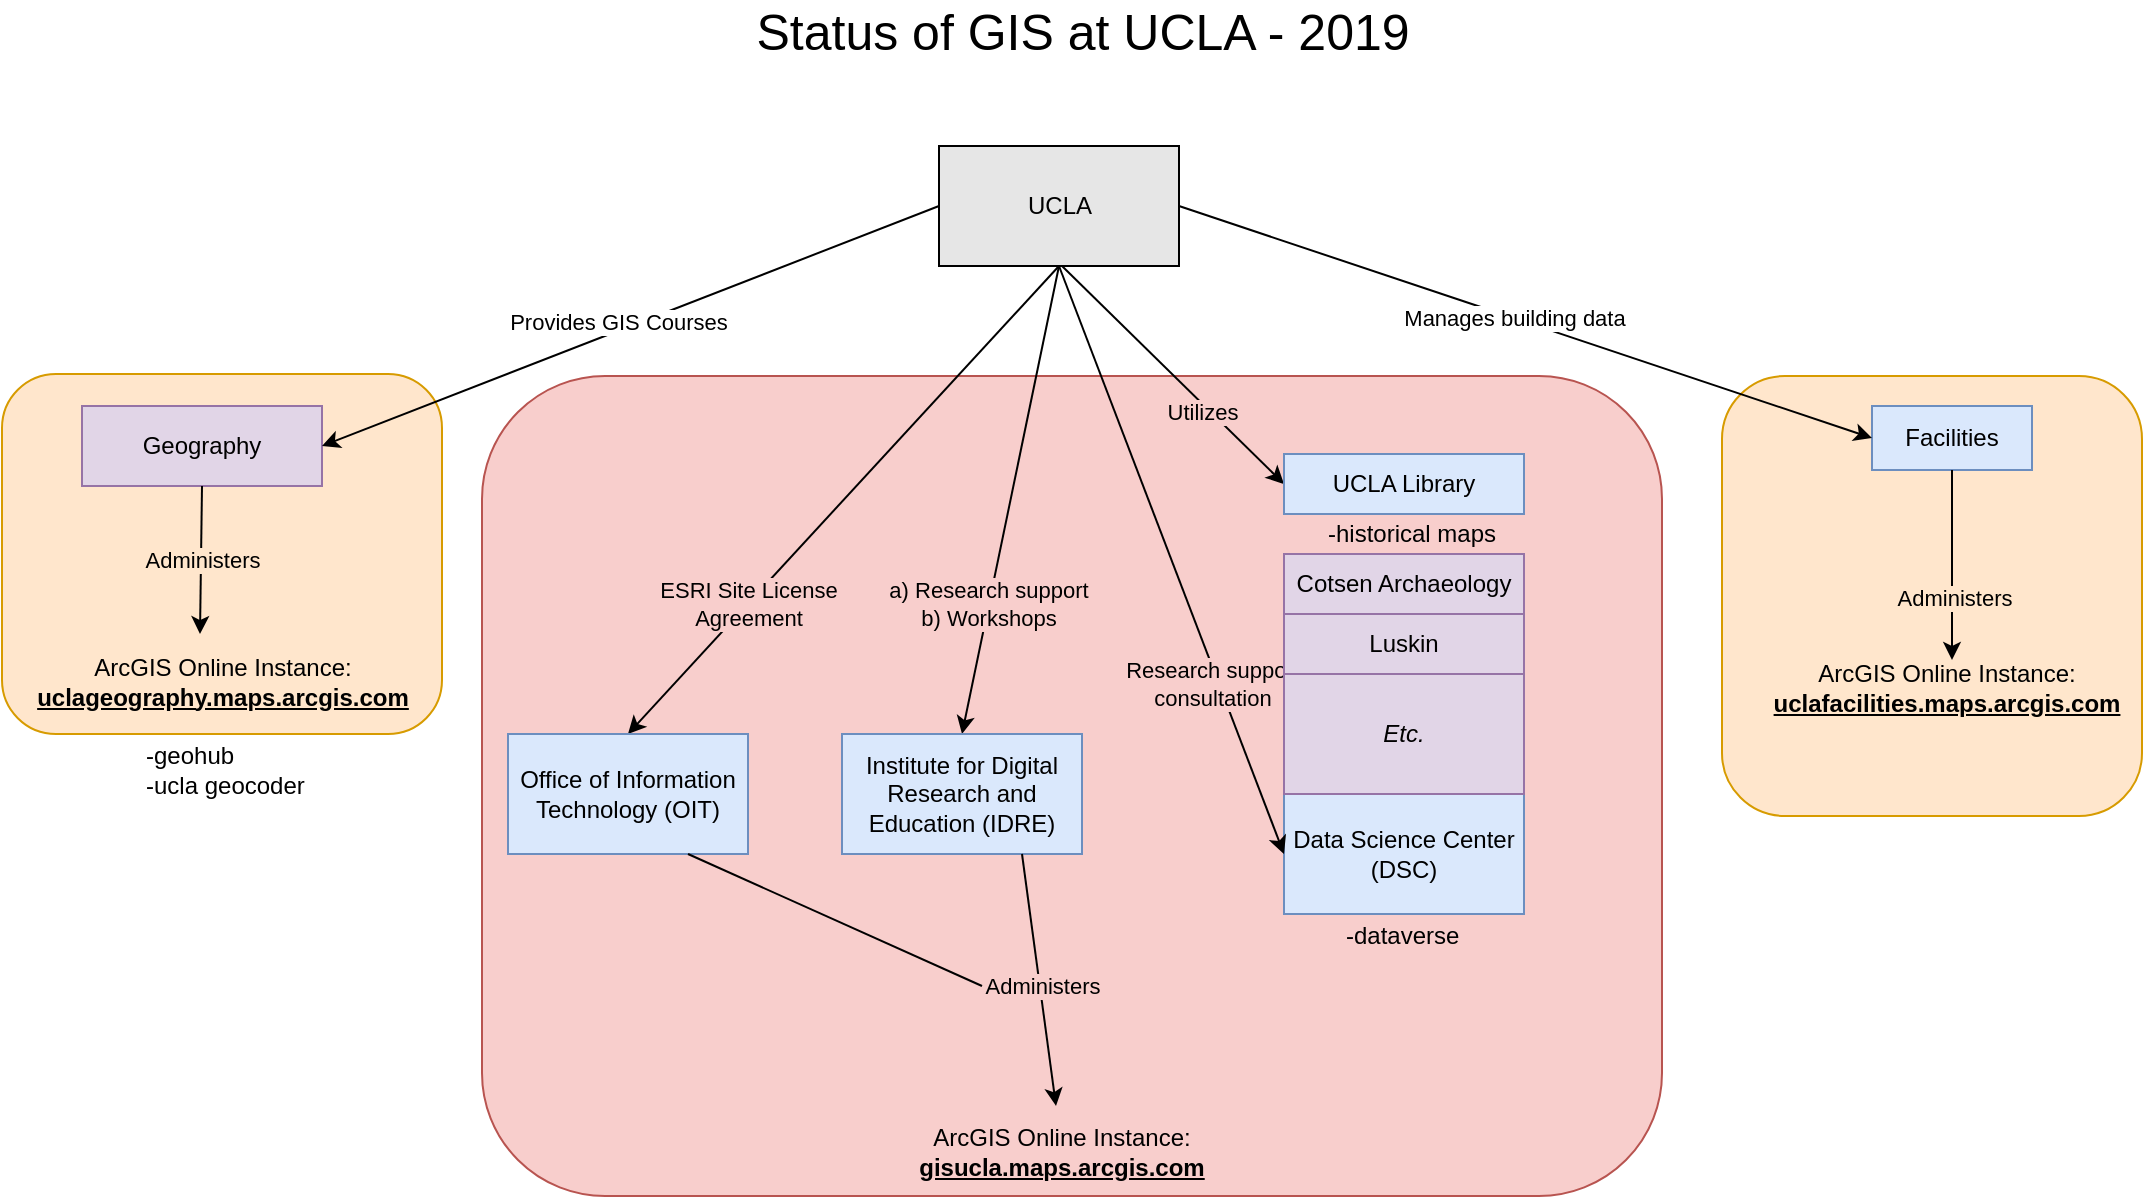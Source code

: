 <mxfile version="12.3.0" type="github" pages="1">
  <diagram id="TM56AApIJGsK2dMGK2SN" name="Page-1">
    <mxGraphModel dx="904" dy="553" grid="1" gridSize="10" guides="1" tooltips="1" connect="1" arrows="1" fold="1" page="1" pageScale="1" pageWidth="1100" pageHeight="850" math="0" shadow="0">
      <root>
        <mxCell id="0"/>
        <mxCell id="1" parent="0"/>
        <mxCell id="83t1UOICG0Fvpa5K2XZv-42" value="&lt;div align=&quot;right&quot;&gt;&lt;br&gt;&lt;/div&gt;&lt;div align=&quot;right&quot;&gt;&lt;br&gt;&lt;/div&gt;" style="rounded=1;whiteSpace=wrap;html=1;fillColor=#f8cecc;strokeColor=#b85450;align=right;" vertex="1" parent="1">
          <mxGeometry x="260" y="193" width="590" height="410" as="geometry"/>
        </mxCell>
        <mxCell id="83t1UOICG0Fvpa5K2XZv-34" value="" style="rounded=1;whiteSpace=wrap;html=1;align=center;fillColor=#FFE6CC;strokeColor=#d79b00;" vertex="1" parent="1">
          <mxGeometry x="880" y="193" width="210" height="220" as="geometry"/>
        </mxCell>
        <mxCell id="83t1UOICG0Fvpa5K2XZv-11" value="" style="rounded=1;whiteSpace=wrap;html=1;align=center;fillColor=#FFE6CC;strokeColor=#d79b00;" vertex="1" parent="1">
          <mxGeometry x="20" y="192" width="220" height="180" as="geometry"/>
        </mxCell>
        <mxCell id="xH67i2G3ats3fvDuuUHO-1" value="UCLA" style="rounded=0;whiteSpace=wrap;html=1;fillColor=#E6E6E6;strokeColor=#000000;" parent="1" vertex="1">
          <mxGeometry x="488.5" y="78" width="120" height="60" as="geometry"/>
        </mxCell>
        <mxCell id="xH67i2G3ats3fvDuuUHO-2" value="Geography" style="rounded=0;whiteSpace=wrap;html=1;fillColor=#e1d5e7;strokeColor=#9673a6;" parent="1" vertex="1">
          <mxGeometry x="60" y="208" width="120" height="40" as="geometry"/>
        </mxCell>
        <mxCell id="xH67i2G3ats3fvDuuUHO-4" value="&lt;div&gt;Data Science Center&lt;/div&gt;&lt;div&gt;(DSC)&lt;br&gt;&lt;/div&gt;" style="rounded=0;whiteSpace=wrap;html=1;fillColor=#dae8fc;strokeColor=#6c8ebf;" parent="1" vertex="1">
          <mxGeometry x="661" y="402" width="120" height="60" as="geometry"/>
        </mxCell>
        <mxCell id="xH67i2G3ats3fvDuuUHO-6" value="&lt;div&gt;Research support&lt;/div&gt;&lt;div&gt;consultation&lt;/div&gt;" style="endArrow=classic;html=1;exitX=0.5;exitY=1;exitDx=0;exitDy=0;entryX=0;entryY=0.5;entryDx=0;entryDy=0;labelBackgroundColor=#F8CECC;" parent="1" source="xH67i2G3ats3fvDuuUHO-1" target="xH67i2G3ats3fvDuuUHO-4" edge="1">
          <mxGeometry x="0.417" y="-3" width="50" height="50" relative="1" as="geometry">
            <mxPoint x="290" y="358" as="sourcePoint"/>
            <mxPoint x="340" y="308" as="targetPoint"/>
            <mxPoint as="offset"/>
          </mxGeometry>
        </mxCell>
        <mxCell id="xH67i2G3ats3fvDuuUHO-7" value="&lt;div&gt;Provides GIS Courses&lt;/div&gt;" style="endArrow=classic;html=1;entryX=1;entryY=0.5;entryDx=0;entryDy=0;exitX=0;exitY=0.5;exitDx=0;exitDy=0;" parent="1" source="xH67i2G3ats3fvDuuUHO-1" target="xH67i2G3ats3fvDuuUHO-2" edge="1">
          <mxGeometry x="0.031" y="-4" width="50" height="50" relative="1" as="geometry">
            <mxPoint x="290" y="358" as="sourcePoint"/>
            <mxPoint x="340" y="308" as="targetPoint"/>
            <mxPoint as="offset"/>
          </mxGeometry>
        </mxCell>
        <mxCell id="83t1UOICG0Fvpa5K2XZv-1" value="&lt;div&gt;a) Research support&lt;/div&gt;&lt;div&gt;b) Workshops&lt;/div&gt;" style="endArrow=classic;html=1;entryX=0.5;entryY=0;entryDx=0;entryDy=0;labelBackgroundColor=#F8CECC;labelBorderColor=none;exitX=0.5;exitY=1;exitDx=0;exitDy=0;" edge="1" parent="1" source="xH67i2G3ats3fvDuuUHO-1" target="83t1UOICG0Fvpa5K2XZv-2">
          <mxGeometry x="0.444" width="50" height="50" relative="1" as="geometry">
            <mxPoint x="460" y="138" as="sourcePoint"/>
            <mxPoint x="460" y="318" as="targetPoint"/>
            <mxPoint as="offset"/>
          </mxGeometry>
        </mxCell>
        <mxCell id="83t1UOICG0Fvpa5K2XZv-2" value="Institute for Digital Research and Education (IDRE)" style="rounded=0;whiteSpace=wrap;html=1;fillColor=#dae8fc;strokeColor=#6c8ebf;" vertex="1" parent="1">
          <mxGeometry x="440" y="372" width="120" height="60" as="geometry"/>
        </mxCell>
        <mxCell id="83t1UOICG0Fvpa5K2XZv-3" value="&lt;div&gt;ESRI Site License &lt;br&gt;&lt;/div&gt;&lt;div&gt;Agreement&lt;/div&gt;" style="endArrow=classic;html=1;entryX=0.5;entryY=0;entryDx=0;entryDy=0;exitX=0.5;exitY=1;exitDx=0;exitDy=0;labelBackgroundColor=#F8CECC;" edge="1" parent="1" target="83t1UOICG0Fvpa5K2XZv-4" source="xH67i2G3ats3fvDuuUHO-1">
          <mxGeometry x="0.444" width="50" height="50" relative="1" as="geometry">
            <mxPoint x="280" y="128" as="sourcePoint"/>
            <mxPoint x="290" y="318" as="targetPoint"/>
            <mxPoint as="offset"/>
          </mxGeometry>
        </mxCell>
        <mxCell id="83t1UOICG0Fvpa5K2XZv-4" value="Office of Information Technology (OIT)" style="rounded=0;whiteSpace=wrap;html=1;fillColor=#dae8fc;strokeColor=#6c8ebf;" vertex="1" parent="1">
          <mxGeometry x="273" y="372" width="120" height="60" as="geometry"/>
        </mxCell>
        <mxCell id="83t1UOICG0Fvpa5K2XZv-6" value="&lt;div&gt;ArcGIS Online Instance:&lt;/div&gt;&lt;div&gt;&lt;u&gt;&lt;b&gt;uclageography.maps.arcgis.com&lt;/b&gt;&lt;/u&gt;&lt;br&gt;&lt;/div&gt;" style="text;html=1;strokeColor=none;fillColor=none;align=center;verticalAlign=middle;whiteSpace=wrap;rounded=0;" vertex="1" parent="1">
          <mxGeometry x="57.5" y="336" width="145" height="20" as="geometry"/>
        </mxCell>
        <mxCell id="83t1UOICG0Fvpa5K2XZv-7" value="&lt;div&gt;ArcGIS Online Instance:&lt;/div&gt;&lt;div&gt;&lt;u&gt;&lt;b&gt;gisucla.maps.arcgis.com&lt;/b&gt;&lt;/u&gt;&lt;br&gt;&lt;/div&gt;" style="text;html=1;strokeColor=none;fillColor=none;align=center;verticalAlign=middle;whiteSpace=wrap;rounded=0;" vertex="1" parent="1">
          <mxGeometry x="344.5" y="571" width="410" height="20" as="geometry"/>
        </mxCell>
        <mxCell id="83t1UOICG0Fvpa5K2XZv-10" value="Administers" style="endArrow=classic;html=1;labelBackgroundColor=#F8CECC;exitX=0.75;exitY=1;exitDx=0;exitDy=0;" edge="1" parent="1" source="83t1UOICG0Fvpa5K2XZv-2">
          <mxGeometry x="0.05" y="1" width="50" height="50" relative="1" as="geometry">
            <mxPoint x="117" y="678" as="sourcePoint"/>
            <mxPoint x="547" y="558" as="targetPoint"/>
            <mxPoint as="offset"/>
          </mxGeometry>
        </mxCell>
        <mxCell id="83t1UOICG0Fvpa5K2XZv-14" value="Utilizes" style="endArrow=classic;html=1;labelBackgroundColor=#F8CECC;entryX=0;entryY=0.5;entryDx=0;entryDy=0;" edge="1" parent="1" target="83t1UOICG0Fvpa5K2XZv-17">
          <mxGeometry x="0.296" y="-3" width="50" height="50" relative="1" as="geometry">
            <mxPoint x="550" y="138" as="sourcePoint"/>
            <mxPoint x="650" y="148" as="targetPoint"/>
            <mxPoint as="offset"/>
          </mxGeometry>
        </mxCell>
        <mxCell id="83t1UOICG0Fvpa5K2XZv-17" value="&lt;div&gt;UCLA Library&lt;/div&gt;" style="rounded=0;whiteSpace=wrap;html=1;align=center;fillColor=#dae8fc;strokeColor=#6c8ebf;" vertex="1" parent="1">
          <mxGeometry x="661" y="232" width="120" height="30" as="geometry"/>
        </mxCell>
        <mxCell id="83t1UOICG0Fvpa5K2XZv-19" value="Cotsen Archaeology" style="rounded=0;whiteSpace=wrap;html=1;align=center;fillColor=#e1d5e7;strokeColor=#9673a6;" vertex="1" parent="1">
          <mxGeometry x="661" y="282" width="120" height="30" as="geometry"/>
        </mxCell>
        <mxCell id="83t1UOICG0Fvpa5K2XZv-22" value="Luskin" style="rounded=0;whiteSpace=wrap;html=1;align=center;fillColor=#e1d5e7;strokeColor=#9673a6;" vertex="1" parent="1">
          <mxGeometry x="661" y="312" width="120" height="30" as="geometry"/>
        </mxCell>
        <mxCell id="83t1UOICG0Fvpa5K2XZv-23" value="&lt;i&gt;Etc.&lt;/i&gt;" style="rounded=0;whiteSpace=wrap;html=1;align=center;fillColor=#e1d5e7;strokeColor=#9673a6;" vertex="1" parent="1">
          <mxGeometry x="661" y="342" width="120" height="60" as="geometry"/>
        </mxCell>
        <mxCell id="83t1UOICG0Fvpa5K2XZv-24" value="Administers" style="endArrow=classic;html=1;labelBackgroundColor=#FFE6CC;exitX=0.5;exitY=1;exitDx=0;exitDy=0;" edge="1" parent="1" source="xH67i2G3ats3fvDuuUHO-2">
          <mxGeometry width="50" height="50" relative="1" as="geometry">
            <mxPoint x="119.5" y="262" as="sourcePoint"/>
            <mxPoint x="119" y="322" as="targetPoint"/>
          </mxGeometry>
        </mxCell>
        <mxCell id="83t1UOICG0Fvpa5K2XZv-26" value="Facilities" style="rounded=0;whiteSpace=wrap;html=1;fillColor=#dae8fc;strokeColor=#6c8ebf;" vertex="1" parent="1">
          <mxGeometry x="955" y="208" width="80" height="32" as="geometry"/>
        </mxCell>
        <mxCell id="83t1UOICG0Fvpa5K2XZv-27" value="&lt;div&gt;ArcGIS Online Instance:&lt;/div&gt;&lt;div&gt;&lt;u&gt;&lt;b&gt;uclafacilities.maps.arcgis.com&lt;/b&gt;&lt;/u&gt;&lt;br&gt;&lt;/div&gt;" style="text;html=1;strokeColor=none;fillColor=none;align=center;verticalAlign=middle;whiteSpace=wrap;rounded=0;" vertex="1" parent="1">
          <mxGeometry x="920" y="339" width="145" height="20" as="geometry"/>
        </mxCell>
        <mxCell id="83t1UOICG0Fvpa5K2XZv-28" value="Administers" style="endArrow=classic;html=1;labelBackgroundColor=#FFE6CC;exitX=0.5;exitY=1;exitDx=0;exitDy=0;" edge="1" parent="1" source="83t1UOICG0Fvpa5K2XZv-26">
          <mxGeometry x="0.343" y="1" width="50" height="50" relative="1" as="geometry">
            <mxPoint x="924.5" y="90" as="sourcePoint"/>
            <mxPoint x="995" y="335" as="targetPoint"/>
            <mxPoint as="offset"/>
          </mxGeometry>
        </mxCell>
        <mxCell id="83t1UOICG0Fvpa5K2XZv-29" value="Manages building data" style="endArrow=classic;html=1;exitX=1;exitY=0.5;exitDx=0;exitDy=0;entryX=0;entryY=0.5;entryDx=0;entryDy=0;" edge="1" parent="1" source="xH67i2G3ats3fvDuuUHO-1" target="83t1UOICG0Fvpa5K2XZv-26">
          <mxGeometry x="-0.03" width="50" height="50" relative="1" as="geometry">
            <mxPoint x="470" y="148" as="sourcePoint"/>
            <mxPoint x="690" y="138" as="targetPoint"/>
            <mxPoint as="offset"/>
          </mxGeometry>
        </mxCell>
        <mxCell id="83t1UOICG0Fvpa5K2XZv-31" value="" style="endArrow=none;html=1;labelBackgroundColor=#FFE6CC;exitX=0.75;exitY=1;exitDx=0;exitDy=0;" edge="1" parent="1" source="83t1UOICG0Fvpa5K2XZv-4">
          <mxGeometry width="50" height="50" relative="1" as="geometry">
            <mxPoint x="356" y="447" as="sourcePoint"/>
            <mxPoint x="510" y="498" as="targetPoint"/>
          </mxGeometry>
        </mxCell>
        <mxCell id="83t1UOICG0Fvpa5K2XZv-35" value="&lt;div&gt;-geohub&lt;/div&gt;&lt;div&gt;-ucla geocoder&lt;br&gt;&lt;/div&gt;" style="text;html=1;strokeColor=none;fillColor=none;align=left;verticalAlign=middle;whiteSpace=wrap;rounded=0;" vertex="1" parent="1">
          <mxGeometry x="90" y="380" width="100" height="20" as="geometry"/>
        </mxCell>
        <mxCell id="83t1UOICG0Fvpa5K2XZv-37" value="-dataverse" style="text;html=1;strokeColor=none;fillColor=none;align=left;verticalAlign=middle;whiteSpace=wrap;rounded=0;" vertex="1" parent="1">
          <mxGeometry x="690" y="462.5" width="100" height="20" as="geometry"/>
        </mxCell>
        <mxCell id="83t1UOICG0Fvpa5K2XZv-38" value="-historical maps" style="text;html=1;strokeColor=none;fillColor=none;align=left;verticalAlign=middle;whiteSpace=wrap;rounded=0;" vertex="1" parent="1">
          <mxGeometry x="681" y="262" width="100" height="20" as="geometry"/>
        </mxCell>
        <mxCell id="83t1UOICG0Fvpa5K2XZv-43" value="Status of GIS at UCLA - 2019" style="text;html=1;strokeColor=none;fillColor=none;align=center;verticalAlign=middle;whiteSpace=wrap;rounded=0;fontSize=25;" vertex="1" parent="1">
          <mxGeometry x="300" y="10" width="521" height="20" as="geometry"/>
        </mxCell>
      </root>
    </mxGraphModel>
  </diagram>
</mxfile>
